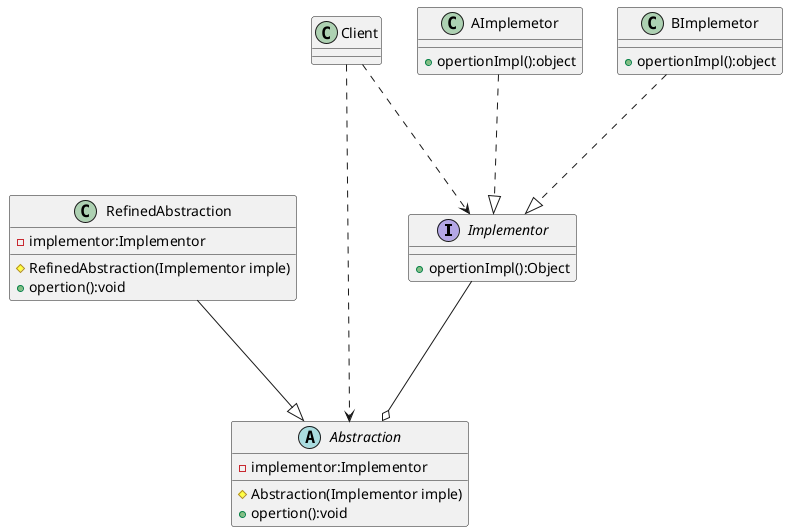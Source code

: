 @startuml
    interface Implementor {
       + opertionImpl():Object
    }
    class AImplemetor{
       + opertionImpl():object
    }

    class BImplemetor{
       + opertionImpl():object
    }

    abstract class Abstraction{
        - implementor:Implementor
        # Abstraction(Implementor imple)
        + opertion():void
    }

    class RefinedAbstraction{
       - implementor:Implementor
       # RefinedAbstraction(Implementor imple)
       + opertion():void
    }


           AImplemetor...|>Implementor
           BImplemetor...|>Implementor
    RefinedAbstraction---|>Abstraction
           Implementor---o Abstraction
           Client...>Implementor
           Client...>Abstraction


@enduml